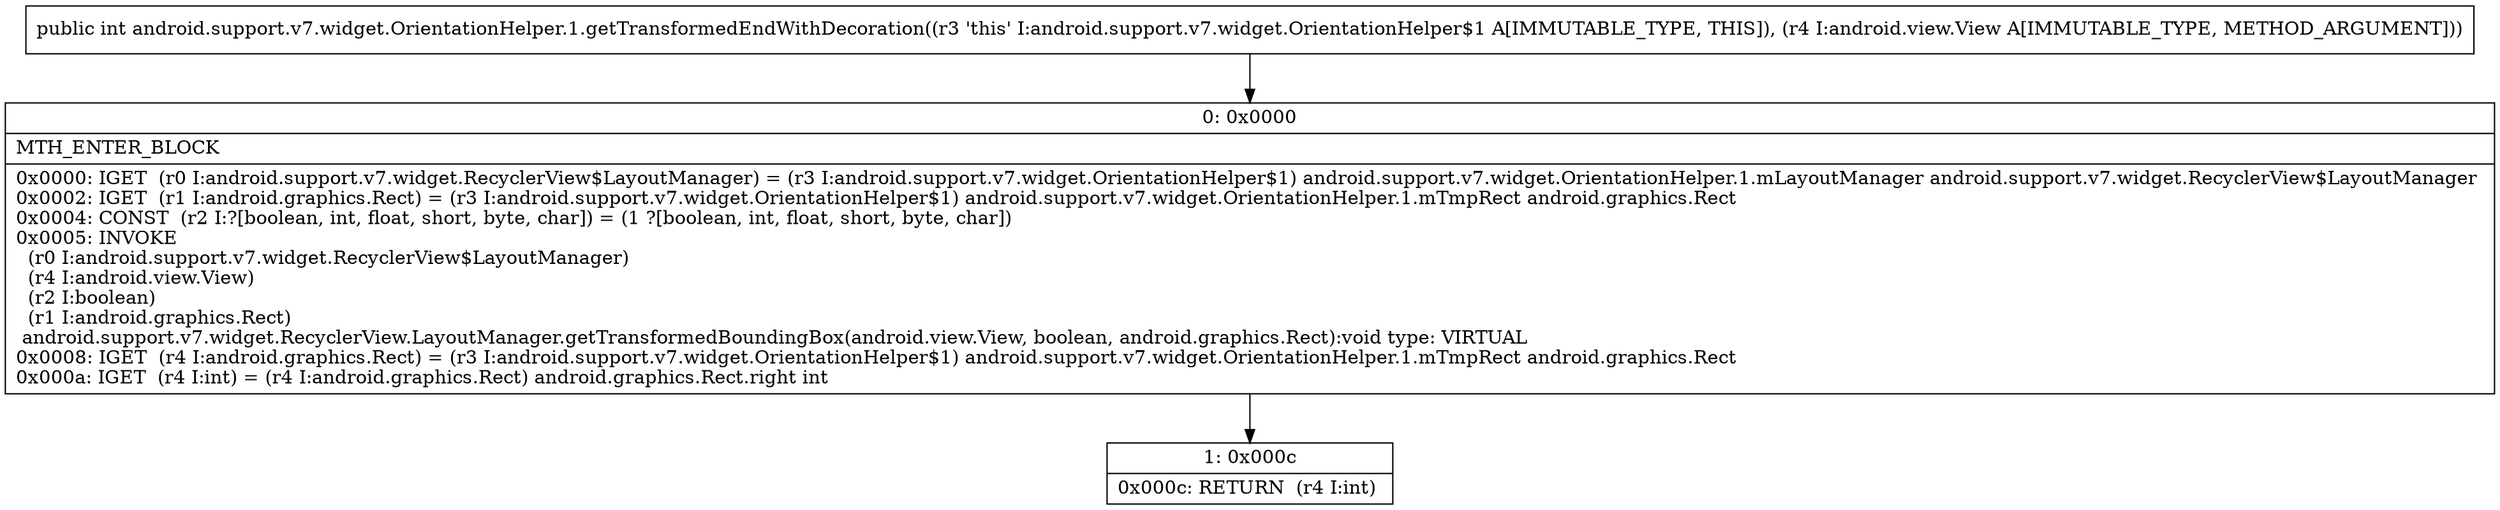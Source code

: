 digraph "CFG forandroid.support.v7.widget.OrientationHelper.1.getTransformedEndWithDecoration(Landroid\/view\/View;)I" {
Node_0 [shape=record,label="{0\:\ 0x0000|MTH_ENTER_BLOCK\l|0x0000: IGET  (r0 I:android.support.v7.widget.RecyclerView$LayoutManager) = (r3 I:android.support.v7.widget.OrientationHelper$1) android.support.v7.widget.OrientationHelper.1.mLayoutManager android.support.v7.widget.RecyclerView$LayoutManager \l0x0002: IGET  (r1 I:android.graphics.Rect) = (r3 I:android.support.v7.widget.OrientationHelper$1) android.support.v7.widget.OrientationHelper.1.mTmpRect android.graphics.Rect \l0x0004: CONST  (r2 I:?[boolean, int, float, short, byte, char]) = (1 ?[boolean, int, float, short, byte, char]) \l0x0005: INVOKE  \l  (r0 I:android.support.v7.widget.RecyclerView$LayoutManager)\l  (r4 I:android.view.View)\l  (r2 I:boolean)\l  (r1 I:android.graphics.Rect)\l android.support.v7.widget.RecyclerView.LayoutManager.getTransformedBoundingBox(android.view.View, boolean, android.graphics.Rect):void type: VIRTUAL \l0x0008: IGET  (r4 I:android.graphics.Rect) = (r3 I:android.support.v7.widget.OrientationHelper$1) android.support.v7.widget.OrientationHelper.1.mTmpRect android.graphics.Rect \l0x000a: IGET  (r4 I:int) = (r4 I:android.graphics.Rect) android.graphics.Rect.right int \l}"];
Node_1 [shape=record,label="{1\:\ 0x000c|0x000c: RETURN  (r4 I:int) \l}"];
MethodNode[shape=record,label="{public int android.support.v7.widget.OrientationHelper.1.getTransformedEndWithDecoration((r3 'this' I:android.support.v7.widget.OrientationHelper$1 A[IMMUTABLE_TYPE, THIS]), (r4 I:android.view.View A[IMMUTABLE_TYPE, METHOD_ARGUMENT])) }"];
MethodNode -> Node_0;
Node_0 -> Node_1;
}


